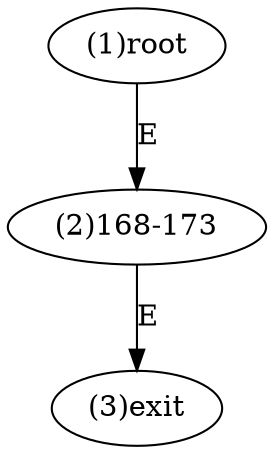 digraph "" { 
1[ label="(1)root"];
2[ label="(2)168-173"];
3[ label="(3)exit"];
1->2[ label="E"];
2->3[ label="E"];
}